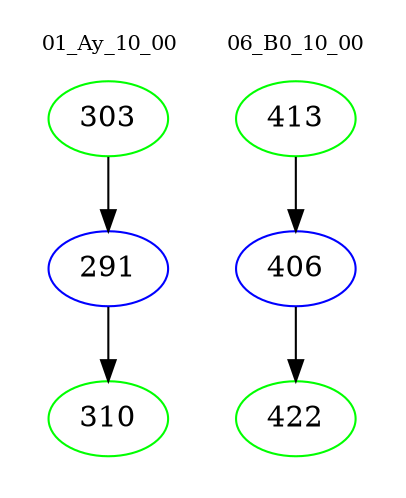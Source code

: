 digraph{
subgraph cluster_0 {
color = white
label = "01_Ay_10_00";
fontsize=10;
T0_303 [label="303", color="green"]
T0_303 -> T0_291 [color="black"]
T0_291 [label="291", color="blue"]
T0_291 -> T0_310 [color="black"]
T0_310 [label="310", color="green"]
}
subgraph cluster_1 {
color = white
label = "06_B0_10_00";
fontsize=10;
T1_413 [label="413", color="green"]
T1_413 -> T1_406 [color="black"]
T1_406 [label="406", color="blue"]
T1_406 -> T1_422 [color="black"]
T1_422 [label="422", color="green"]
}
}
